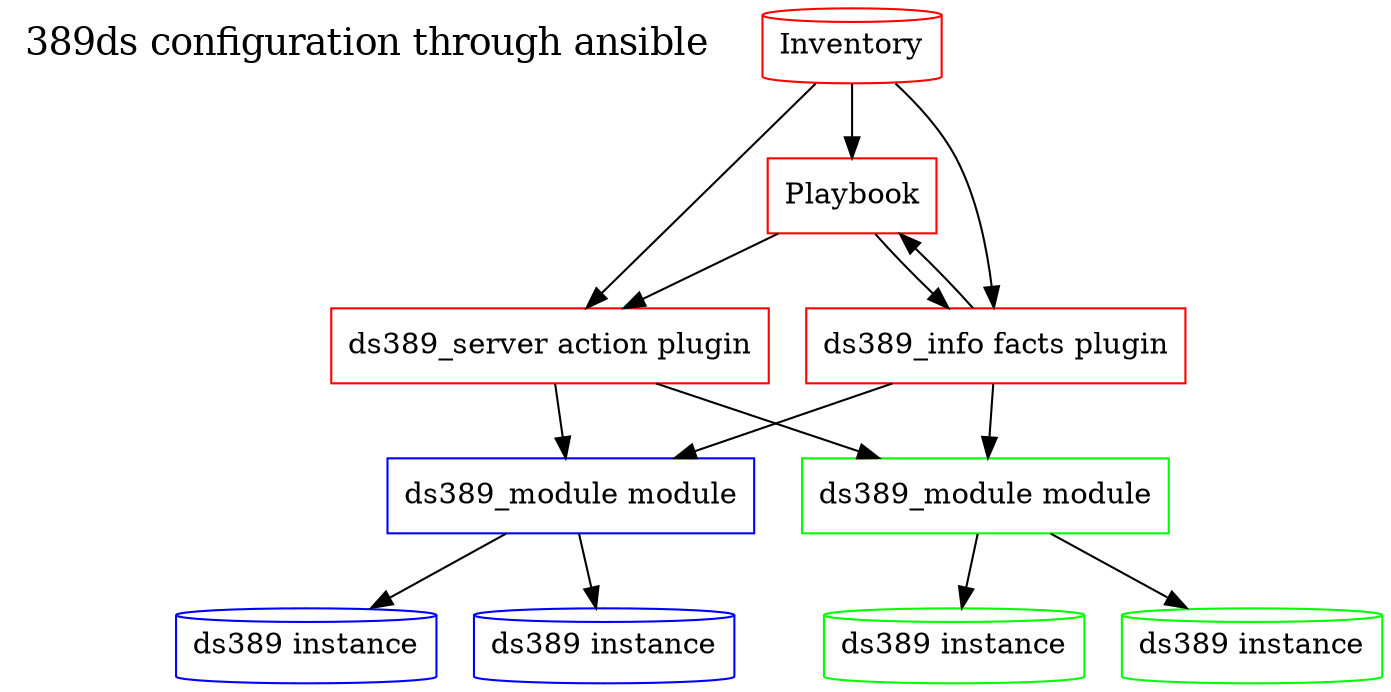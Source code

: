 // Shows how ansible configure 389ds instances

digraph AnsibleDs389Server {
    title [label="389ds configuration through ansible", shape=plaintext, fontsize=18];
    inventory [label="Inventory", shape=cylinder, color=red];
    playbook [label="Playbook", shape=box, color=red];
    ds389_server [label="ds389_server action plugin", shape=box, color=red];
    ds389_info [label="ds389_info facts plugin", shape=box, color=red];
    ds389_module_1 [label="ds389_module module", shape=box, color=blue];
    ds389_instance_11 [label="ds389 instance", shape=cylinder, color=blue];
    ds389_instance_12 [label="ds389 instance", shape=cylinder, color=blue];
    ds389_module_2 [label="ds389_module module", shape=box, color=green];
    ds389_instance_21 [label="ds389 instance", shape=cylinder, color=green];
    ds389_instance_22 [label="ds389 instance", shape=cylinder, color=green];
    inventory -> playbook
    inventory -> ds389_server
    playbook -> ds389_server
    playbook -> ds389_info
    inventory -> ds389_info
    ds389_info -> ds389_module_1
    ds389_info -> ds389_module_2
    ds389_info -> playbook
    ds389_server -> ds389_module_1
    ds389_module_1 -> ds389_instance_11
    ds389_module_1 -> ds389_instance_12
    ds389_server -> ds389_module_2
    ds389_module_2 -> ds389_instance_21
    ds389_module_2 -> ds389_instance_22
}

